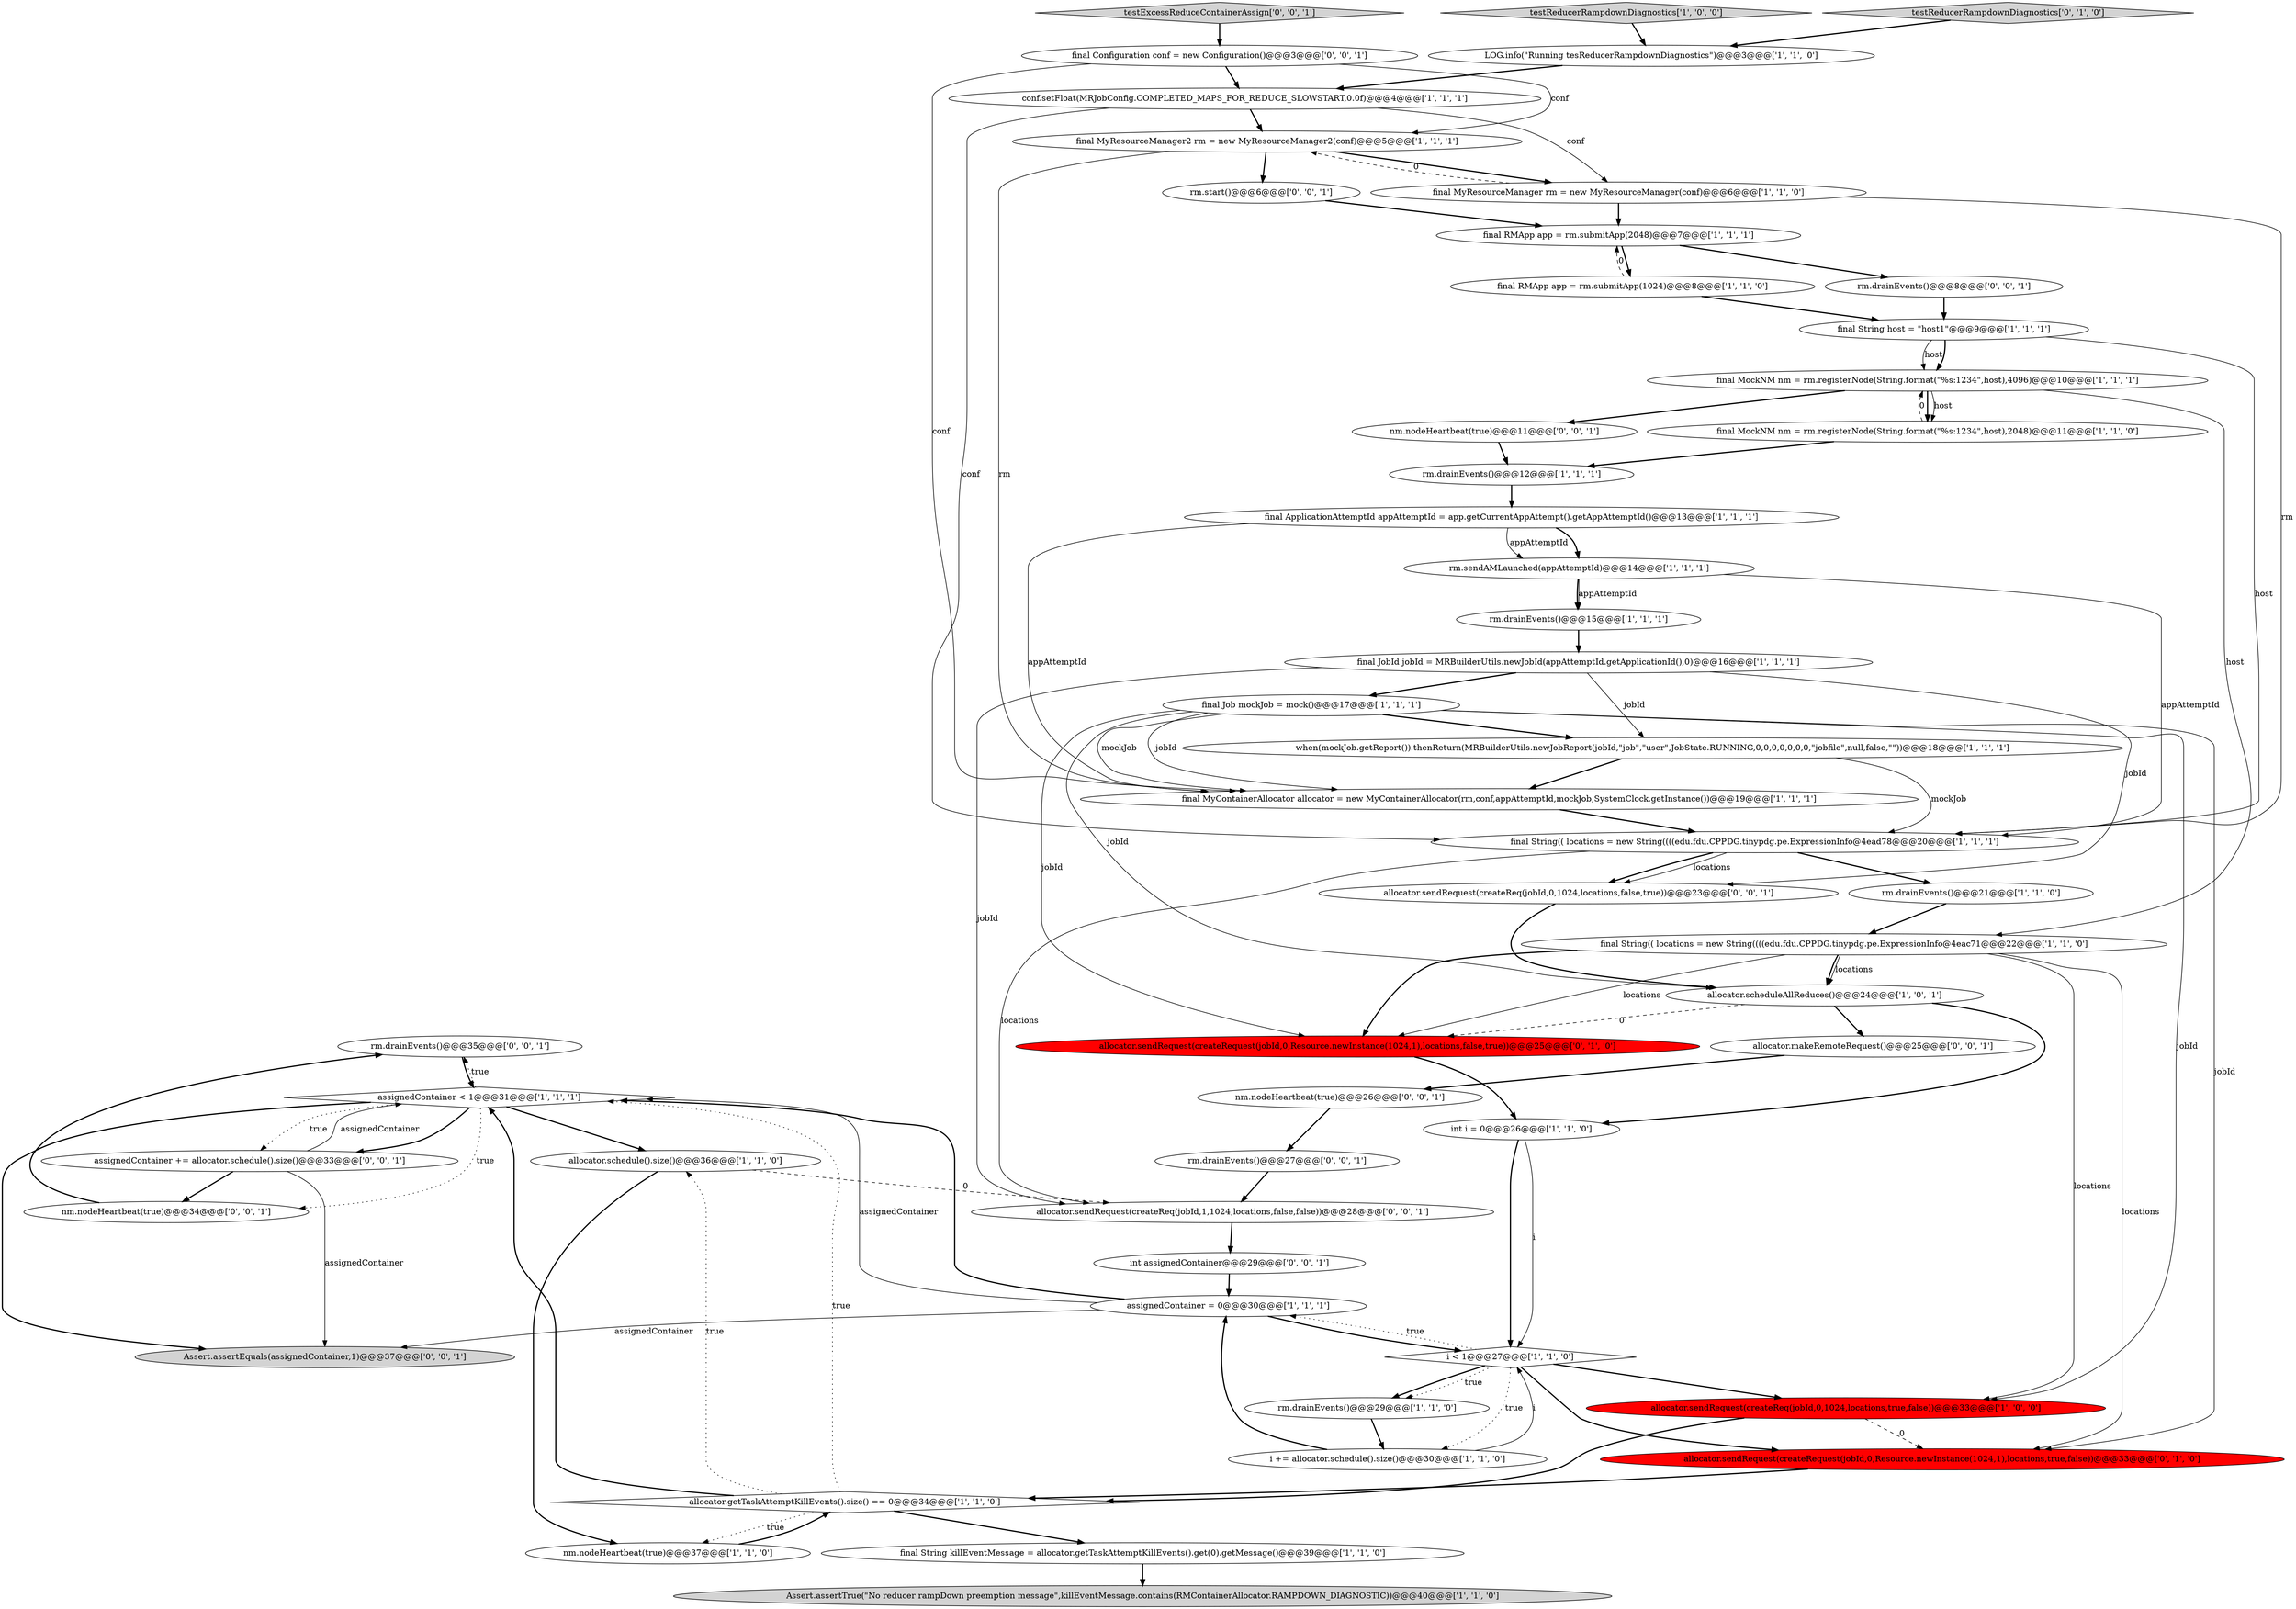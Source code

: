 digraph {
47 [style = filled, label = "rm.drainEvents()@@@35@@@['0', '0', '1']", fillcolor = white, shape = ellipse image = "AAA0AAABBB3BBB"];
12 [style = filled, label = "allocator.sendRequest(createReq(jobId,0,1024,locations,true,false))@@@33@@@['1', '0', '0']", fillcolor = red, shape = ellipse image = "AAA1AAABBB1BBB"];
42 [style = filled, label = "testExcessReduceContainerAssign['0', '0', '1']", fillcolor = lightgray, shape = diamond image = "AAA0AAABBB3BBB"];
50 [style = filled, label = "int assignedContainer@@@29@@@['0', '0', '1']", fillcolor = white, shape = ellipse image = "AAA0AAABBB3BBB"];
29 [style = filled, label = "when(mockJob.getReport()).thenReturn(MRBuilderUtils.newJobReport(jobId,\"job\",\"user\",JobState.RUNNING,0,0,0,0,0,0,0,\"jobfile\",null,false,\"\"))@@@18@@@['1', '1', '1']", fillcolor = white, shape = ellipse image = "AAA0AAABBB1BBB"];
45 [style = filled, label = "assignedContainer += allocator.schedule().size()@@@33@@@['0', '0', '1']", fillcolor = white, shape = ellipse image = "AAA0AAABBB3BBB"];
21 [style = filled, label = "allocator.schedule().size()@@@36@@@['1', '1', '0']", fillcolor = white, shape = ellipse image = "AAA0AAABBB1BBB"];
7 [style = filled, label = "rm.drainEvents()@@@15@@@['1', '1', '1']", fillcolor = white, shape = ellipse image = "AAA0AAABBB1BBB"];
39 [style = filled, label = "allocator.sendRequest(createReq(jobId,1,1024,locations,false,false))@@@28@@@['0', '0', '1']", fillcolor = white, shape = ellipse image = "AAA0AAABBB3BBB"];
37 [style = filled, label = "rm.drainEvents()@@@27@@@['0', '0', '1']", fillcolor = white, shape = ellipse image = "AAA0AAABBB3BBB"];
46 [style = filled, label = "nm.nodeHeartbeat(true)@@@34@@@['0', '0', '1']", fillcolor = white, shape = ellipse image = "AAA0AAABBB3BBB"];
18 [style = filled, label = "conf.setFloat(MRJobConfig.COMPLETED_MAPS_FOR_REDUCE_SLOWSTART,0.0f)@@@4@@@['1', '1', '1']", fillcolor = white, shape = ellipse image = "AAA0AAABBB1BBB"];
17 [style = filled, label = "rm.drainEvents()@@@21@@@['1', '1', '0']", fillcolor = white, shape = ellipse image = "AAA0AAABBB1BBB"];
36 [style = filled, label = "allocator.sendRequest(createRequest(jobId,0,Resource.newInstance(1024,1),locations,true,false))@@@33@@@['0', '1', '0']", fillcolor = red, shape = ellipse image = "AAA1AAABBB2BBB"];
38 [style = filled, label = "nm.nodeHeartbeat(true)@@@11@@@['0', '0', '1']", fillcolor = white, shape = ellipse image = "AAA0AAABBB3BBB"];
16 [style = filled, label = "final String host = \"host1\"@@@9@@@['1', '1', '1']", fillcolor = white, shape = ellipse image = "AAA0AAABBB1BBB"];
27 [style = filled, label = "final Job mockJob = mock()@@@17@@@['1', '1', '1']", fillcolor = white, shape = ellipse image = "AAA0AAABBB1BBB"];
35 [style = filled, label = "testReducerRampdownDiagnostics['0', '1', '0']", fillcolor = lightgray, shape = diamond image = "AAA0AAABBB2BBB"];
5 [style = filled, label = "assignedContainer < 1@@@31@@@['1', '1', '1']", fillcolor = white, shape = diamond image = "AAA0AAABBB1BBB"];
43 [style = filled, label = "nm.nodeHeartbeat(true)@@@26@@@['0', '0', '1']", fillcolor = white, shape = ellipse image = "AAA0AAABBB3BBB"];
9 [style = filled, label = "final ApplicationAttemptId appAttemptId = app.getCurrentAppAttempt().getAppAttemptId()@@@13@@@['1', '1', '1']", fillcolor = white, shape = ellipse image = "AAA0AAABBB1BBB"];
19 [style = filled, label = "i += allocator.schedule().size()@@@30@@@['1', '1', '0']", fillcolor = white, shape = ellipse image = "AAA0AAABBB1BBB"];
20 [style = filled, label = "final String(( locations = new String((((edu.fdu.CPPDG.tinypdg.pe.ExpressionInfo@4eac71@@@22@@@['1', '1', '0']", fillcolor = white, shape = ellipse image = "AAA0AAABBB1BBB"];
32 [style = filled, label = "rm.sendAMLaunched(appAttemptId)@@@14@@@['1', '1', '1']", fillcolor = white, shape = ellipse image = "AAA0AAABBB1BBB"];
25 [style = filled, label = "allocator.scheduleAllReduces()@@@24@@@['1', '0', '1']", fillcolor = white, shape = ellipse image = "AAA0AAABBB1BBB"];
33 [style = filled, label = "final JobId jobId = MRBuilderUtils.newJobId(appAttemptId.getApplicationId(),0)@@@16@@@['1', '1', '1']", fillcolor = white, shape = ellipse image = "AAA0AAABBB1BBB"];
34 [style = filled, label = "allocator.sendRequest(createRequest(jobId,0,Resource.newInstance(1024,1),locations,false,true))@@@25@@@['0', '1', '0']", fillcolor = red, shape = ellipse image = "AAA1AAABBB2BBB"];
49 [style = filled, label = "allocator.sendRequest(createReq(jobId,0,1024,locations,false,true))@@@23@@@['0', '0', '1']", fillcolor = white, shape = ellipse image = "AAA0AAABBB3BBB"];
23 [style = filled, label = "final RMApp app = rm.submitApp(2048)@@@7@@@['1', '1', '1']", fillcolor = white, shape = ellipse image = "AAA0AAABBB1BBB"];
24 [style = filled, label = "final String(( locations = new String((((edu.fdu.CPPDG.tinypdg.pe.ExpressionInfo@4ead78@@@20@@@['1', '1', '1']", fillcolor = white, shape = ellipse image = "AAA0AAABBB1BBB"];
44 [style = filled, label = "allocator.makeRemoteRequest()@@@25@@@['0', '0', '1']", fillcolor = white, shape = ellipse image = "AAA0AAABBB3BBB"];
31 [style = filled, label = "final String killEventMessage = allocator.getTaskAttemptKillEvents().get(0).getMessage()@@@39@@@['1', '1', '0']", fillcolor = white, shape = ellipse image = "AAA0AAABBB1BBB"];
40 [style = filled, label = "rm.drainEvents()@@@8@@@['0', '0', '1']", fillcolor = white, shape = ellipse image = "AAA0AAABBB3BBB"];
14 [style = filled, label = "final RMApp app = rm.submitApp(1024)@@@8@@@['1', '1', '0']", fillcolor = white, shape = ellipse image = "AAA0AAABBB1BBB"];
11 [style = filled, label = "int i = 0@@@26@@@['1', '1', '0']", fillcolor = white, shape = ellipse image = "AAA0AAABBB1BBB"];
48 [style = filled, label = "rm.start()@@@6@@@['0', '0', '1']", fillcolor = white, shape = ellipse image = "AAA0AAABBB3BBB"];
26 [style = filled, label = "allocator.getTaskAttemptKillEvents().size() == 0@@@34@@@['1', '1', '0']", fillcolor = white, shape = diamond image = "AAA0AAABBB1BBB"];
6 [style = filled, label = "nm.nodeHeartbeat(true)@@@37@@@['1', '1', '0']", fillcolor = white, shape = ellipse image = "AAA0AAABBB1BBB"];
3 [style = filled, label = "testReducerRampdownDiagnostics['1', '0', '0']", fillcolor = lightgray, shape = diamond image = "AAA0AAABBB1BBB"];
15 [style = filled, label = "final MyResourceManager2 rm = new MyResourceManager2(conf)@@@5@@@['1', '1', '1']", fillcolor = white, shape = ellipse image = "AAA0AAABBB1BBB"];
22 [style = filled, label = "final MyResourceManager rm = new MyResourceManager(conf)@@@6@@@['1', '1', '0']", fillcolor = white, shape = ellipse image = "AAA0AAABBB1BBB"];
10 [style = filled, label = "Assert.assertTrue(\"No reducer rampDown preemption message\",killEventMessage.contains(RMContainerAllocator.RAMPDOWN_DIAGNOSTIC))@@@40@@@['1', '1', '0']", fillcolor = lightgray, shape = ellipse image = "AAA0AAABBB1BBB"];
0 [style = filled, label = "LOG.info(\"Running tesReducerRampdownDiagnostics\")@@@3@@@['1', '1', '0']", fillcolor = white, shape = ellipse image = "AAA0AAABBB1BBB"];
28 [style = filled, label = "assignedContainer = 0@@@30@@@['1', '1', '1']", fillcolor = white, shape = ellipse image = "AAA0AAABBB1BBB"];
8 [style = filled, label = "rm.drainEvents()@@@12@@@['1', '1', '1']", fillcolor = white, shape = ellipse image = "AAA0AAABBB1BBB"];
2 [style = filled, label = "rm.drainEvents()@@@29@@@['1', '1', '0']", fillcolor = white, shape = ellipse image = "AAA0AAABBB1BBB"];
41 [style = filled, label = "final Configuration conf = new Configuration()@@@3@@@['0', '0', '1']", fillcolor = white, shape = ellipse image = "AAA0AAABBB3BBB"];
30 [style = filled, label = "final MyContainerAllocator allocator = new MyContainerAllocator(rm,conf,appAttemptId,mockJob,SystemClock.getInstance())@@@19@@@['1', '1', '1']", fillcolor = white, shape = ellipse image = "AAA0AAABBB1BBB"];
4 [style = filled, label = "i < 1@@@27@@@['1', '1', '0']", fillcolor = white, shape = diamond image = "AAA0AAABBB1BBB"];
51 [style = filled, label = "Assert.assertEquals(assignedContainer,1)@@@37@@@['0', '0', '1']", fillcolor = lightgray, shape = ellipse image = "AAA0AAABBB3BBB"];
1 [style = filled, label = "final MockNM nm = rm.registerNode(String.format(\"%s:1234\",host),2048)@@@11@@@['1', '1', '0']", fillcolor = white, shape = ellipse image = "AAA0AAABBB1BBB"];
13 [style = filled, label = "final MockNM nm = rm.registerNode(String.format(\"%s:1234\",host),4096)@@@10@@@['1', '1', '1']", fillcolor = white, shape = ellipse image = "AAA0AAABBB1BBB"];
42->41 [style = bold, label=""];
24->39 [style = solid, label="locations"];
27->36 [style = solid, label="jobId"];
28->5 [style = solid, label="assignedContainer"];
29->30 [style = bold, label=""];
5->45 [style = bold, label=""];
25->44 [style = bold, label=""];
13->1 [style = bold, label=""];
24->49 [style = bold, label=""];
40->16 [style = bold, label=""];
24->17 [style = bold, label=""];
29->24 [style = solid, label="mockJob"];
22->24 [style = solid, label="rm"];
4->36 [style = bold, label=""];
19->28 [style = bold, label=""];
13->1 [style = solid, label="host"];
41->15 [style = solid, label="conf"];
16->13 [style = solid, label="host"];
39->50 [style = bold, label=""];
17->20 [style = bold, label=""];
18->24 [style = solid, label="conf"];
14->16 [style = bold, label=""];
16->24 [style = solid, label="host"];
28->5 [style = bold, label=""];
25->34 [style = dashed, label="0"];
11->4 [style = solid, label="i"];
20->34 [style = bold, label=""];
9->32 [style = bold, label=""];
18->15 [style = bold, label=""];
41->30 [style = solid, label="conf"];
27->30 [style = solid, label="mockJob"];
15->30 [style = solid, label="rm"];
32->7 [style = bold, label=""];
4->2 [style = bold, label=""];
27->25 [style = solid, label="jobId"];
20->25 [style = bold, label=""];
22->23 [style = bold, label=""];
33->27 [style = bold, label=""];
27->34 [style = solid, label="jobId"];
50->28 [style = bold, label=""];
3->0 [style = bold, label=""];
4->28 [style = dotted, label="true"];
23->14 [style = bold, label=""];
13->20 [style = solid, label="host"];
5->21 [style = bold, label=""];
7->33 [style = bold, label=""];
49->25 [style = bold, label=""];
35->0 [style = bold, label=""];
45->51 [style = solid, label="assignedContainer"];
19->4 [style = solid, label="i"];
26->6 [style = dotted, label="true"];
45->46 [style = bold, label=""];
27->29 [style = bold, label=""];
20->25 [style = solid, label="locations"];
4->2 [style = dotted, label="true"];
30->24 [style = bold, label=""];
16->13 [style = bold, label=""];
6->26 [style = bold, label=""];
1->8 [style = bold, label=""];
11->4 [style = bold, label=""];
15->22 [style = bold, label=""];
21->39 [style = dashed, label="0"];
26->31 [style = bold, label=""];
48->23 [style = bold, label=""];
14->23 [style = dashed, label="0"];
28->51 [style = solid, label="assignedContainer"];
31->10 [style = bold, label=""];
5->45 [style = dotted, label="true"];
27->30 [style = solid, label="jobId"];
20->12 [style = solid, label="locations"];
24->49 [style = solid, label="locations"];
47->5 [style = bold, label=""];
45->5 [style = solid, label="assignedContainer"];
5->46 [style = dotted, label="true"];
15->48 [style = bold, label=""];
4->12 [style = bold, label=""];
0->18 [style = bold, label=""];
38->8 [style = bold, label=""];
33->29 [style = solid, label="jobId"];
33->39 [style = solid, label="jobId"];
41->18 [style = bold, label=""];
37->39 [style = bold, label=""];
4->19 [style = dotted, label="true"];
9->30 [style = solid, label="appAttemptId"];
2->19 [style = bold, label=""];
5->51 [style = bold, label=""];
20->36 [style = solid, label="locations"];
21->6 [style = bold, label=""];
26->5 [style = bold, label=""];
32->24 [style = solid, label="appAttemptId"];
18->22 [style = solid, label="conf"];
12->26 [style = bold, label=""];
36->26 [style = bold, label=""];
43->37 [style = bold, label=""];
46->47 [style = bold, label=""];
9->32 [style = solid, label="appAttemptId"];
32->7 [style = solid, label="appAttemptId"];
34->11 [style = bold, label=""];
44->43 [style = bold, label=""];
22->15 [style = dashed, label="0"];
1->13 [style = dashed, label="0"];
20->34 [style = solid, label="locations"];
5->47 [style = dotted, label="true"];
12->36 [style = dashed, label="0"];
25->11 [style = bold, label=""];
23->40 [style = bold, label=""];
26->21 [style = dotted, label="true"];
27->12 [style = solid, label="jobId"];
8->9 [style = bold, label=""];
13->38 [style = bold, label=""];
26->5 [style = dotted, label="true"];
28->4 [style = bold, label=""];
33->49 [style = solid, label="jobId"];
}

